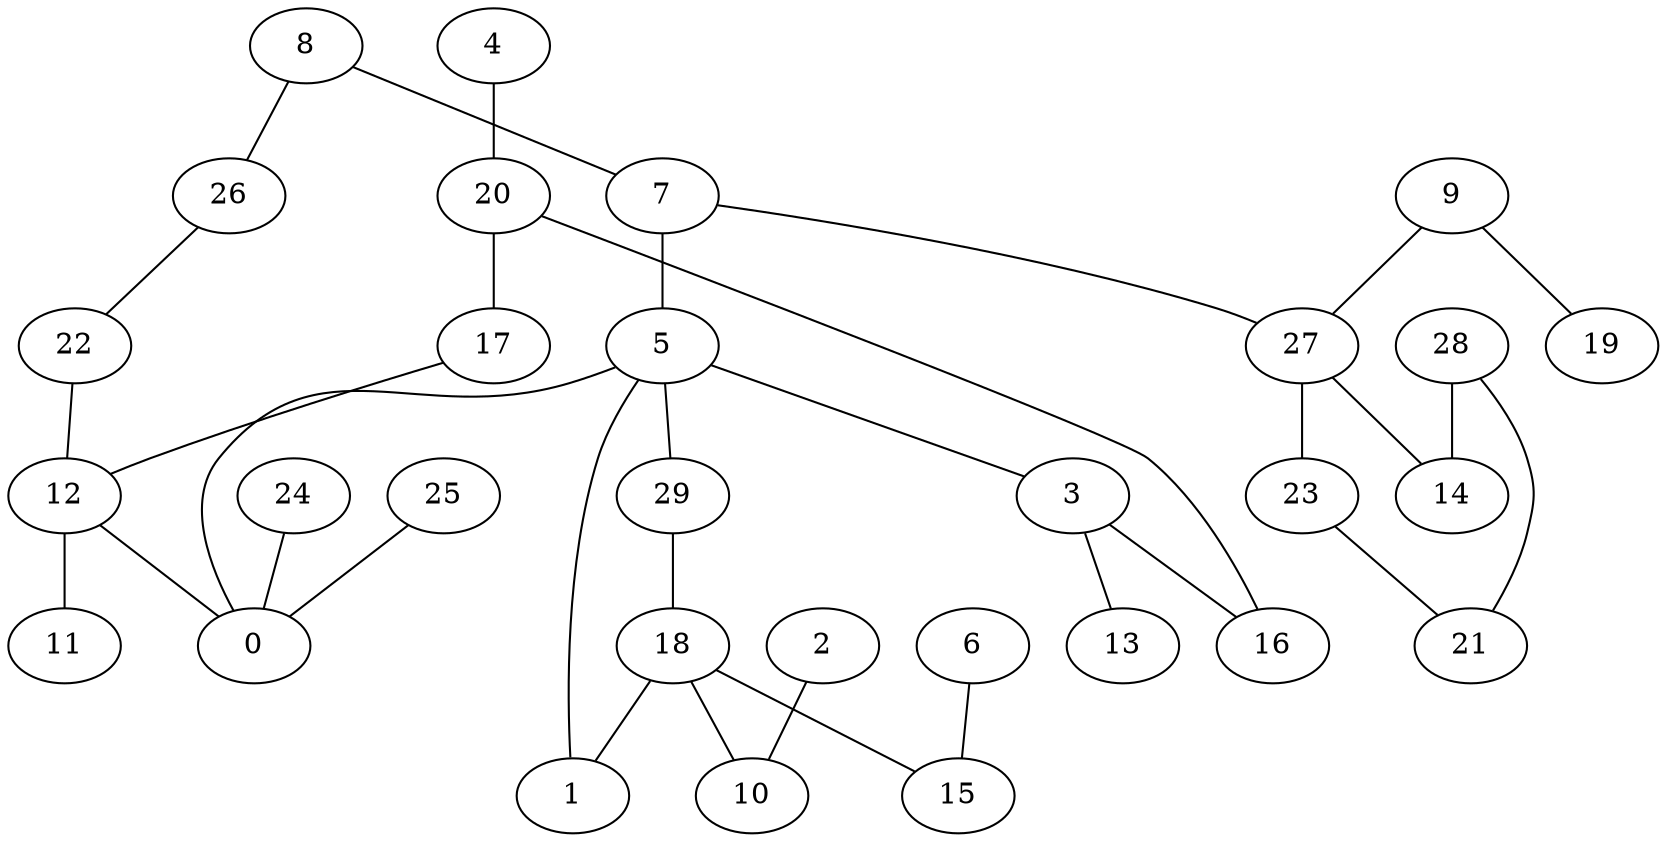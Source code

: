 digraph GG_graph {

subgraph G_graph {
edge [color = black]
"12" -> "11" [dir = none]
"12" -> "0" [dir = none]
"27" -> "14" [dir = none]
"27" -> "23" [dir = none]
"29" -> "18" [dir = none]
"22" -> "12" [dir = none]
"9" -> "19" [dir = none]
"9" -> "27" [dir = none]
"18" -> "1" [dir = none]
"18" -> "10" [dir = none]
"18" -> "15" [dir = none]
"5" -> "3" [dir = none]
"5" -> "0" [dir = none]
"5" -> "29" [dir = none]
"8" -> "7" [dir = none]
"7" -> "27" [dir = none]
"7" -> "5" [dir = none]
"17" -> "12" [dir = none]
"28" -> "21" [dir = none]
"23" -> "21" [dir = none]
"20" -> "16" [dir = none]
"24" -> "0" [dir = none]
"3" -> "16" [dir = none]
"3" -> "13" [dir = none]
"6" -> "15" [dir = none]
"26" -> "22" [dir = none]
"2" -> "10" [dir = none]
"25" -> "0" [dir = none]
"4" -> "20" [dir = none]
"5" -> "1" [dir = none]
"28" -> "14" [dir = none]
"20" -> "17" [dir = none]
"8" -> "26" [dir = none]
}

}
